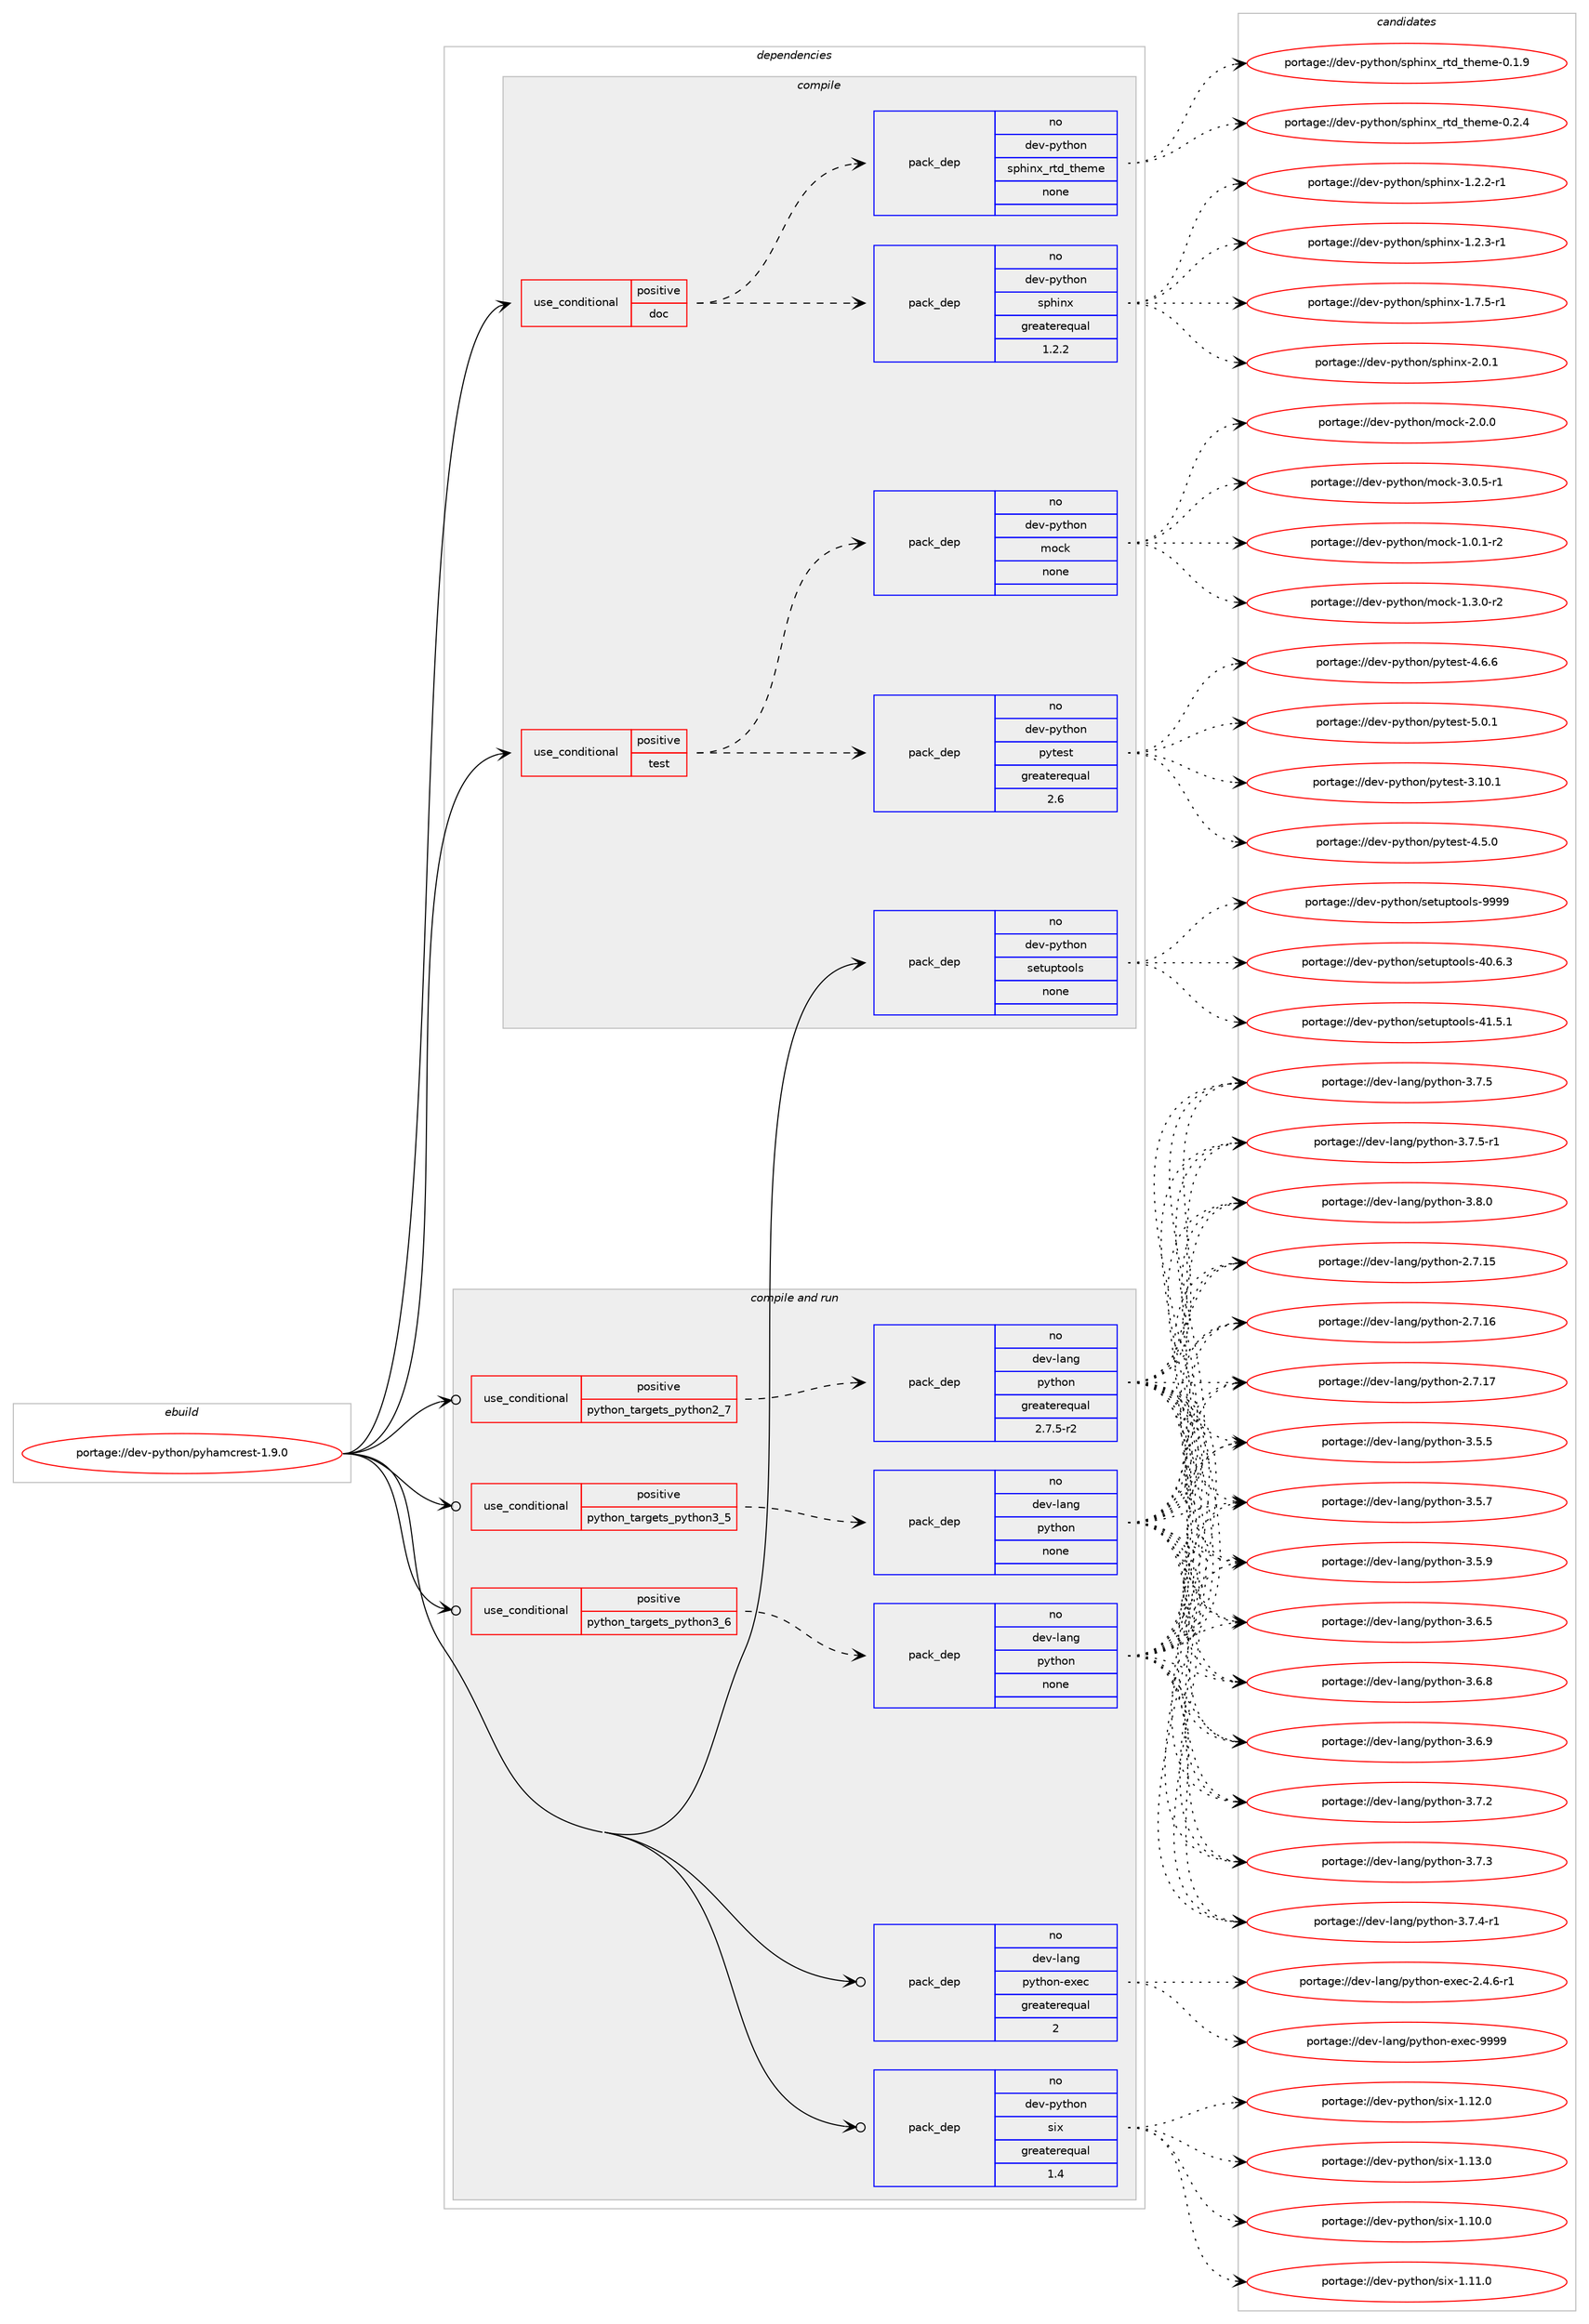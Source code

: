 digraph prolog {

# *************
# Graph options
# *************

newrank=true;
concentrate=true;
compound=true;
graph [rankdir=LR,fontname=Helvetica,fontsize=10,ranksep=1.5];#, ranksep=2.5, nodesep=0.2];
edge  [arrowhead=vee];
node  [fontname=Helvetica,fontsize=10];

# **********
# The ebuild
# **********

subgraph cluster_leftcol {
color=gray;
rank=same;
label=<<i>ebuild</i>>;
id [label="portage://dev-python/pyhamcrest-1.9.0", color=red, width=4, href="../dev-python/pyhamcrest-1.9.0.svg"];
}

# ****************
# The dependencies
# ****************

subgraph cluster_midcol {
color=gray;
label=<<i>dependencies</i>>;
subgraph cluster_compile {
fillcolor="#eeeeee";
style=filled;
label=<<i>compile</i>>;
subgraph cond35350 {
dependency161380 [label=<<TABLE BORDER="0" CELLBORDER="1" CELLSPACING="0" CELLPADDING="4"><TR><TD ROWSPAN="3" CELLPADDING="10">use_conditional</TD></TR><TR><TD>positive</TD></TR><TR><TD>doc</TD></TR></TABLE>>, shape=none, color=red];
subgraph pack122663 {
dependency161381 [label=<<TABLE BORDER="0" CELLBORDER="1" CELLSPACING="0" CELLPADDING="4" WIDTH="220"><TR><TD ROWSPAN="6" CELLPADDING="30">pack_dep</TD></TR><TR><TD WIDTH="110">no</TD></TR><TR><TD>dev-python</TD></TR><TR><TD>sphinx</TD></TR><TR><TD>greaterequal</TD></TR><TR><TD>1.2.2</TD></TR></TABLE>>, shape=none, color=blue];
}
dependency161380:e -> dependency161381:w [weight=20,style="dashed",arrowhead="vee"];
subgraph pack122664 {
dependency161382 [label=<<TABLE BORDER="0" CELLBORDER="1" CELLSPACING="0" CELLPADDING="4" WIDTH="220"><TR><TD ROWSPAN="6" CELLPADDING="30">pack_dep</TD></TR><TR><TD WIDTH="110">no</TD></TR><TR><TD>dev-python</TD></TR><TR><TD>sphinx_rtd_theme</TD></TR><TR><TD>none</TD></TR><TR><TD></TD></TR></TABLE>>, shape=none, color=blue];
}
dependency161380:e -> dependency161382:w [weight=20,style="dashed",arrowhead="vee"];
}
id:e -> dependency161380:w [weight=20,style="solid",arrowhead="vee"];
subgraph cond35351 {
dependency161383 [label=<<TABLE BORDER="0" CELLBORDER="1" CELLSPACING="0" CELLPADDING="4"><TR><TD ROWSPAN="3" CELLPADDING="10">use_conditional</TD></TR><TR><TD>positive</TD></TR><TR><TD>test</TD></TR></TABLE>>, shape=none, color=red];
subgraph pack122665 {
dependency161384 [label=<<TABLE BORDER="0" CELLBORDER="1" CELLSPACING="0" CELLPADDING="4" WIDTH="220"><TR><TD ROWSPAN="6" CELLPADDING="30">pack_dep</TD></TR><TR><TD WIDTH="110">no</TD></TR><TR><TD>dev-python</TD></TR><TR><TD>pytest</TD></TR><TR><TD>greaterequal</TD></TR><TR><TD>2.6</TD></TR></TABLE>>, shape=none, color=blue];
}
dependency161383:e -> dependency161384:w [weight=20,style="dashed",arrowhead="vee"];
subgraph pack122666 {
dependency161385 [label=<<TABLE BORDER="0" CELLBORDER="1" CELLSPACING="0" CELLPADDING="4" WIDTH="220"><TR><TD ROWSPAN="6" CELLPADDING="30">pack_dep</TD></TR><TR><TD WIDTH="110">no</TD></TR><TR><TD>dev-python</TD></TR><TR><TD>mock</TD></TR><TR><TD>none</TD></TR><TR><TD></TD></TR></TABLE>>, shape=none, color=blue];
}
dependency161383:e -> dependency161385:w [weight=20,style="dashed",arrowhead="vee"];
}
id:e -> dependency161383:w [weight=20,style="solid",arrowhead="vee"];
subgraph pack122667 {
dependency161386 [label=<<TABLE BORDER="0" CELLBORDER="1" CELLSPACING="0" CELLPADDING="4" WIDTH="220"><TR><TD ROWSPAN="6" CELLPADDING="30">pack_dep</TD></TR><TR><TD WIDTH="110">no</TD></TR><TR><TD>dev-python</TD></TR><TR><TD>setuptools</TD></TR><TR><TD>none</TD></TR><TR><TD></TD></TR></TABLE>>, shape=none, color=blue];
}
id:e -> dependency161386:w [weight=20,style="solid",arrowhead="vee"];
}
subgraph cluster_compileandrun {
fillcolor="#eeeeee";
style=filled;
label=<<i>compile and run</i>>;
subgraph cond35352 {
dependency161387 [label=<<TABLE BORDER="0" CELLBORDER="1" CELLSPACING="0" CELLPADDING="4"><TR><TD ROWSPAN="3" CELLPADDING="10">use_conditional</TD></TR><TR><TD>positive</TD></TR><TR><TD>python_targets_python2_7</TD></TR></TABLE>>, shape=none, color=red];
subgraph pack122668 {
dependency161388 [label=<<TABLE BORDER="0" CELLBORDER="1" CELLSPACING="0" CELLPADDING="4" WIDTH="220"><TR><TD ROWSPAN="6" CELLPADDING="30">pack_dep</TD></TR><TR><TD WIDTH="110">no</TD></TR><TR><TD>dev-lang</TD></TR><TR><TD>python</TD></TR><TR><TD>greaterequal</TD></TR><TR><TD>2.7.5-r2</TD></TR></TABLE>>, shape=none, color=blue];
}
dependency161387:e -> dependency161388:w [weight=20,style="dashed",arrowhead="vee"];
}
id:e -> dependency161387:w [weight=20,style="solid",arrowhead="odotvee"];
subgraph cond35353 {
dependency161389 [label=<<TABLE BORDER="0" CELLBORDER="1" CELLSPACING="0" CELLPADDING="4"><TR><TD ROWSPAN="3" CELLPADDING="10">use_conditional</TD></TR><TR><TD>positive</TD></TR><TR><TD>python_targets_python3_5</TD></TR></TABLE>>, shape=none, color=red];
subgraph pack122669 {
dependency161390 [label=<<TABLE BORDER="0" CELLBORDER="1" CELLSPACING="0" CELLPADDING="4" WIDTH="220"><TR><TD ROWSPAN="6" CELLPADDING="30">pack_dep</TD></TR><TR><TD WIDTH="110">no</TD></TR><TR><TD>dev-lang</TD></TR><TR><TD>python</TD></TR><TR><TD>none</TD></TR><TR><TD></TD></TR></TABLE>>, shape=none, color=blue];
}
dependency161389:e -> dependency161390:w [weight=20,style="dashed",arrowhead="vee"];
}
id:e -> dependency161389:w [weight=20,style="solid",arrowhead="odotvee"];
subgraph cond35354 {
dependency161391 [label=<<TABLE BORDER="0" CELLBORDER="1" CELLSPACING="0" CELLPADDING="4"><TR><TD ROWSPAN="3" CELLPADDING="10">use_conditional</TD></TR><TR><TD>positive</TD></TR><TR><TD>python_targets_python3_6</TD></TR></TABLE>>, shape=none, color=red];
subgraph pack122670 {
dependency161392 [label=<<TABLE BORDER="0" CELLBORDER="1" CELLSPACING="0" CELLPADDING="4" WIDTH="220"><TR><TD ROWSPAN="6" CELLPADDING="30">pack_dep</TD></TR><TR><TD WIDTH="110">no</TD></TR><TR><TD>dev-lang</TD></TR><TR><TD>python</TD></TR><TR><TD>none</TD></TR><TR><TD></TD></TR></TABLE>>, shape=none, color=blue];
}
dependency161391:e -> dependency161392:w [weight=20,style="dashed",arrowhead="vee"];
}
id:e -> dependency161391:w [weight=20,style="solid",arrowhead="odotvee"];
subgraph pack122671 {
dependency161393 [label=<<TABLE BORDER="0" CELLBORDER="1" CELLSPACING="0" CELLPADDING="4" WIDTH="220"><TR><TD ROWSPAN="6" CELLPADDING="30">pack_dep</TD></TR><TR><TD WIDTH="110">no</TD></TR><TR><TD>dev-lang</TD></TR><TR><TD>python-exec</TD></TR><TR><TD>greaterequal</TD></TR><TR><TD>2</TD></TR></TABLE>>, shape=none, color=blue];
}
id:e -> dependency161393:w [weight=20,style="solid",arrowhead="odotvee"];
subgraph pack122672 {
dependency161394 [label=<<TABLE BORDER="0" CELLBORDER="1" CELLSPACING="0" CELLPADDING="4" WIDTH="220"><TR><TD ROWSPAN="6" CELLPADDING="30">pack_dep</TD></TR><TR><TD WIDTH="110">no</TD></TR><TR><TD>dev-python</TD></TR><TR><TD>six</TD></TR><TR><TD>greaterequal</TD></TR><TR><TD>1.4</TD></TR></TABLE>>, shape=none, color=blue];
}
id:e -> dependency161394:w [weight=20,style="solid",arrowhead="odotvee"];
}
subgraph cluster_run {
fillcolor="#eeeeee";
style=filled;
label=<<i>run</i>>;
}
}

# **************
# The candidates
# **************

subgraph cluster_choices {
rank=same;
color=gray;
label=<<i>candidates</i>>;

subgraph choice122663 {
color=black;
nodesep=1;
choiceportage10010111845112121116104111110471151121041051101204549465046504511449 [label="portage://dev-python/sphinx-1.2.2-r1", color=red, width=4,href="../dev-python/sphinx-1.2.2-r1.svg"];
choiceportage10010111845112121116104111110471151121041051101204549465046514511449 [label="portage://dev-python/sphinx-1.2.3-r1", color=red, width=4,href="../dev-python/sphinx-1.2.3-r1.svg"];
choiceportage10010111845112121116104111110471151121041051101204549465546534511449 [label="portage://dev-python/sphinx-1.7.5-r1", color=red, width=4,href="../dev-python/sphinx-1.7.5-r1.svg"];
choiceportage1001011184511212111610411111047115112104105110120455046484649 [label="portage://dev-python/sphinx-2.0.1", color=red, width=4,href="../dev-python/sphinx-2.0.1.svg"];
dependency161381:e -> choiceportage10010111845112121116104111110471151121041051101204549465046504511449:w [style=dotted,weight="100"];
dependency161381:e -> choiceportage10010111845112121116104111110471151121041051101204549465046514511449:w [style=dotted,weight="100"];
dependency161381:e -> choiceportage10010111845112121116104111110471151121041051101204549465546534511449:w [style=dotted,weight="100"];
dependency161381:e -> choiceportage1001011184511212111610411111047115112104105110120455046484649:w [style=dotted,weight="100"];
}
subgraph choice122664 {
color=black;
nodesep=1;
choiceportage10010111845112121116104111110471151121041051101209511411610095116104101109101454846494657 [label="portage://dev-python/sphinx_rtd_theme-0.1.9", color=red, width=4,href="../dev-python/sphinx_rtd_theme-0.1.9.svg"];
choiceportage10010111845112121116104111110471151121041051101209511411610095116104101109101454846504652 [label="portage://dev-python/sphinx_rtd_theme-0.2.4", color=red, width=4,href="../dev-python/sphinx_rtd_theme-0.2.4.svg"];
dependency161382:e -> choiceportage10010111845112121116104111110471151121041051101209511411610095116104101109101454846494657:w [style=dotted,weight="100"];
dependency161382:e -> choiceportage10010111845112121116104111110471151121041051101209511411610095116104101109101454846504652:w [style=dotted,weight="100"];
}
subgraph choice122665 {
color=black;
nodesep=1;
choiceportage100101118451121211161041111104711212111610111511645514649484649 [label="portage://dev-python/pytest-3.10.1", color=red, width=4,href="../dev-python/pytest-3.10.1.svg"];
choiceportage1001011184511212111610411111047112121116101115116455246534648 [label="portage://dev-python/pytest-4.5.0", color=red, width=4,href="../dev-python/pytest-4.5.0.svg"];
choiceportage1001011184511212111610411111047112121116101115116455246544654 [label="portage://dev-python/pytest-4.6.6", color=red, width=4,href="../dev-python/pytest-4.6.6.svg"];
choiceportage1001011184511212111610411111047112121116101115116455346484649 [label="portage://dev-python/pytest-5.0.1", color=red, width=4,href="../dev-python/pytest-5.0.1.svg"];
dependency161384:e -> choiceportage100101118451121211161041111104711212111610111511645514649484649:w [style=dotted,weight="100"];
dependency161384:e -> choiceportage1001011184511212111610411111047112121116101115116455246534648:w [style=dotted,weight="100"];
dependency161384:e -> choiceportage1001011184511212111610411111047112121116101115116455246544654:w [style=dotted,weight="100"];
dependency161384:e -> choiceportage1001011184511212111610411111047112121116101115116455346484649:w [style=dotted,weight="100"];
}
subgraph choice122666 {
color=black;
nodesep=1;
choiceportage1001011184511212111610411111047109111991074549464846494511450 [label="portage://dev-python/mock-1.0.1-r2", color=red, width=4,href="../dev-python/mock-1.0.1-r2.svg"];
choiceportage1001011184511212111610411111047109111991074549465146484511450 [label="portage://dev-python/mock-1.3.0-r2", color=red, width=4,href="../dev-python/mock-1.3.0-r2.svg"];
choiceportage100101118451121211161041111104710911199107455046484648 [label="portage://dev-python/mock-2.0.0", color=red, width=4,href="../dev-python/mock-2.0.0.svg"];
choiceportage1001011184511212111610411111047109111991074551464846534511449 [label="portage://dev-python/mock-3.0.5-r1", color=red, width=4,href="../dev-python/mock-3.0.5-r1.svg"];
dependency161385:e -> choiceportage1001011184511212111610411111047109111991074549464846494511450:w [style=dotted,weight="100"];
dependency161385:e -> choiceportage1001011184511212111610411111047109111991074549465146484511450:w [style=dotted,weight="100"];
dependency161385:e -> choiceportage100101118451121211161041111104710911199107455046484648:w [style=dotted,weight="100"];
dependency161385:e -> choiceportage1001011184511212111610411111047109111991074551464846534511449:w [style=dotted,weight="100"];
}
subgraph choice122667 {
color=black;
nodesep=1;
choiceportage100101118451121211161041111104711510111611711211611111110811545524846544651 [label="portage://dev-python/setuptools-40.6.3", color=red, width=4,href="../dev-python/setuptools-40.6.3.svg"];
choiceportage100101118451121211161041111104711510111611711211611111110811545524946534649 [label="portage://dev-python/setuptools-41.5.1", color=red, width=4,href="../dev-python/setuptools-41.5.1.svg"];
choiceportage10010111845112121116104111110471151011161171121161111111081154557575757 [label="portage://dev-python/setuptools-9999", color=red, width=4,href="../dev-python/setuptools-9999.svg"];
dependency161386:e -> choiceportage100101118451121211161041111104711510111611711211611111110811545524846544651:w [style=dotted,weight="100"];
dependency161386:e -> choiceportage100101118451121211161041111104711510111611711211611111110811545524946534649:w [style=dotted,weight="100"];
dependency161386:e -> choiceportage10010111845112121116104111110471151011161171121161111111081154557575757:w [style=dotted,weight="100"];
}
subgraph choice122668 {
color=black;
nodesep=1;
choiceportage10010111845108971101034711212111610411111045504655464953 [label="portage://dev-lang/python-2.7.15", color=red, width=4,href="../dev-lang/python-2.7.15.svg"];
choiceportage10010111845108971101034711212111610411111045504655464954 [label="portage://dev-lang/python-2.7.16", color=red, width=4,href="../dev-lang/python-2.7.16.svg"];
choiceportage10010111845108971101034711212111610411111045504655464955 [label="portage://dev-lang/python-2.7.17", color=red, width=4,href="../dev-lang/python-2.7.17.svg"];
choiceportage100101118451089711010347112121116104111110455146534653 [label="portage://dev-lang/python-3.5.5", color=red, width=4,href="../dev-lang/python-3.5.5.svg"];
choiceportage100101118451089711010347112121116104111110455146534655 [label="portage://dev-lang/python-3.5.7", color=red, width=4,href="../dev-lang/python-3.5.7.svg"];
choiceportage100101118451089711010347112121116104111110455146534657 [label="portage://dev-lang/python-3.5.9", color=red, width=4,href="../dev-lang/python-3.5.9.svg"];
choiceportage100101118451089711010347112121116104111110455146544653 [label="portage://dev-lang/python-3.6.5", color=red, width=4,href="../dev-lang/python-3.6.5.svg"];
choiceportage100101118451089711010347112121116104111110455146544656 [label="portage://dev-lang/python-3.6.8", color=red, width=4,href="../dev-lang/python-3.6.8.svg"];
choiceportage100101118451089711010347112121116104111110455146544657 [label="portage://dev-lang/python-3.6.9", color=red, width=4,href="../dev-lang/python-3.6.9.svg"];
choiceportage100101118451089711010347112121116104111110455146554650 [label="portage://dev-lang/python-3.7.2", color=red, width=4,href="../dev-lang/python-3.7.2.svg"];
choiceportage100101118451089711010347112121116104111110455146554651 [label="portage://dev-lang/python-3.7.3", color=red, width=4,href="../dev-lang/python-3.7.3.svg"];
choiceportage1001011184510897110103471121211161041111104551465546524511449 [label="portage://dev-lang/python-3.7.4-r1", color=red, width=4,href="../dev-lang/python-3.7.4-r1.svg"];
choiceportage100101118451089711010347112121116104111110455146554653 [label="portage://dev-lang/python-3.7.5", color=red, width=4,href="../dev-lang/python-3.7.5.svg"];
choiceportage1001011184510897110103471121211161041111104551465546534511449 [label="portage://dev-lang/python-3.7.5-r1", color=red, width=4,href="../dev-lang/python-3.7.5-r1.svg"];
choiceportage100101118451089711010347112121116104111110455146564648 [label="portage://dev-lang/python-3.8.0", color=red, width=4,href="../dev-lang/python-3.8.0.svg"];
dependency161388:e -> choiceportage10010111845108971101034711212111610411111045504655464953:w [style=dotted,weight="100"];
dependency161388:e -> choiceportage10010111845108971101034711212111610411111045504655464954:w [style=dotted,weight="100"];
dependency161388:e -> choiceportage10010111845108971101034711212111610411111045504655464955:w [style=dotted,weight="100"];
dependency161388:e -> choiceportage100101118451089711010347112121116104111110455146534653:w [style=dotted,weight="100"];
dependency161388:e -> choiceportage100101118451089711010347112121116104111110455146534655:w [style=dotted,weight="100"];
dependency161388:e -> choiceportage100101118451089711010347112121116104111110455146534657:w [style=dotted,weight="100"];
dependency161388:e -> choiceportage100101118451089711010347112121116104111110455146544653:w [style=dotted,weight="100"];
dependency161388:e -> choiceportage100101118451089711010347112121116104111110455146544656:w [style=dotted,weight="100"];
dependency161388:e -> choiceportage100101118451089711010347112121116104111110455146544657:w [style=dotted,weight="100"];
dependency161388:e -> choiceportage100101118451089711010347112121116104111110455146554650:w [style=dotted,weight="100"];
dependency161388:e -> choiceportage100101118451089711010347112121116104111110455146554651:w [style=dotted,weight="100"];
dependency161388:e -> choiceportage1001011184510897110103471121211161041111104551465546524511449:w [style=dotted,weight="100"];
dependency161388:e -> choiceportage100101118451089711010347112121116104111110455146554653:w [style=dotted,weight="100"];
dependency161388:e -> choiceportage1001011184510897110103471121211161041111104551465546534511449:w [style=dotted,weight="100"];
dependency161388:e -> choiceportage100101118451089711010347112121116104111110455146564648:w [style=dotted,weight="100"];
}
subgraph choice122669 {
color=black;
nodesep=1;
choiceportage10010111845108971101034711212111610411111045504655464953 [label="portage://dev-lang/python-2.7.15", color=red, width=4,href="../dev-lang/python-2.7.15.svg"];
choiceportage10010111845108971101034711212111610411111045504655464954 [label="portage://dev-lang/python-2.7.16", color=red, width=4,href="../dev-lang/python-2.7.16.svg"];
choiceportage10010111845108971101034711212111610411111045504655464955 [label="portage://dev-lang/python-2.7.17", color=red, width=4,href="../dev-lang/python-2.7.17.svg"];
choiceportage100101118451089711010347112121116104111110455146534653 [label="portage://dev-lang/python-3.5.5", color=red, width=4,href="../dev-lang/python-3.5.5.svg"];
choiceportage100101118451089711010347112121116104111110455146534655 [label="portage://dev-lang/python-3.5.7", color=red, width=4,href="../dev-lang/python-3.5.7.svg"];
choiceportage100101118451089711010347112121116104111110455146534657 [label="portage://dev-lang/python-3.5.9", color=red, width=4,href="../dev-lang/python-3.5.9.svg"];
choiceportage100101118451089711010347112121116104111110455146544653 [label="portage://dev-lang/python-3.6.5", color=red, width=4,href="../dev-lang/python-3.6.5.svg"];
choiceportage100101118451089711010347112121116104111110455146544656 [label="portage://dev-lang/python-3.6.8", color=red, width=4,href="../dev-lang/python-3.6.8.svg"];
choiceportage100101118451089711010347112121116104111110455146544657 [label="portage://dev-lang/python-3.6.9", color=red, width=4,href="../dev-lang/python-3.6.9.svg"];
choiceportage100101118451089711010347112121116104111110455146554650 [label="portage://dev-lang/python-3.7.2", color=red, width=4,href="../dev-lang/python-3.7.2.svg"];
choiceportage100101118451089711010347112121116104111110455146554651 [label="portage://dev-lang/python-3.7.3", color=red, width=4,href="../dev-lang/python-3.7.3.svg"];
choiceportage1001011184510897110103471121211161041111104551465546524511449 [label="portage://dev-lang/python-3.7.4-r1", color=red, width=4,href="../dev-lang/python-3.7.4-r1.svg"];
choiceportage100101118451089711010347112121116104111110455146554653 [label="portage://dev-lang/python-3.7.5", color=red, width=4,href="../dev-lang/python-3.7.5.svg"];
choiceportage1001011184510897110103471121211161041111104551465546534511449 [label="portage://dev-lang/python-3.7.5-r1", color=red, width=4,href="../dev-lang/python-3.7.5-r1.svg"];
choiceportage100101118451089711010347112121116104111110455146564648 [label="portage://dev-lang/python-3.8.0", color=red, width=4,href="../dev-lang/python-3.8.0.svg"];
dependency161390:e -> choiceportage10010111845108971101034711212111610411111045504655464953:w [style=dotted,weight="100"];
dependency161390:e -> choiceportage10010111845108971101034711212111610411111045504655464954:w [style=dotted,weight="100"];
dependency161390:e -> choiceportage10010111845108971101034711212111610411111045504655464955:w [style=dotted,weight="100"];
dependency161390:e -> choiceportage100101118451089711010347112121116104111110455146534653:w [style=dotted,weight="100"];
dependency161390:e -> choiceportage100101118451089711010347112121116104111110455146534655:w [style=dotted,weight="100"];
dependency161390:e -> choiceportage100101118451089711010347112121116104111110455146534657:w [style=dotted,weight="100"];
dependency161390:e -> choiceportage100101118451089711010347112121116104111110455146544653:w [style=dotted,weight="100"];
dependency161390:e -> choiceportage100101118451089711010347112121116104111110455146544656:w [style=dotted,weight="100"];
dependency161390:e -> choiceportage100101118451089711010347112121116104111110455146544657:w [style=dotted,weight="100"];
dependency161390:e -> choiceportage100101118451089711010347112121116104111110455146554650:w [style=dotted,weight="100"];
dependency161390:e -> choiceportage100101118451089711010347112121116104111110455146554651:w [style=dotted,weight="100"];
dependency161390:e -> choiceportage1001011184510897110103471121211161041111104551465546524511449:w [style=dotted,weight="100"];
dependency161390:e -> choiceportage100101118451089711010347112121116104111110455146554653:w [style=dotted,weight="100"];
dependency161390:e -> choiceportage1001011184510897110103471121211161041111104551465546534511449:w [style=dotted,weight="100"];
dependency161390:e -> choiceportage100101118451089711010347112121116104111110455146564648:w [style=dotted,weight="100"];
}
subgraph choice122670 {
color=black;
nodesep=1;
choiceportage10010111845108971101034711212111610411111045504655464953 [label="portage://dev-lang/python-2.7.15", color=red, width=4,href="../dev-lang/python-2.7.15.svg"];
choiceportage10010111845108971101034711212111610411111045504655464954 [label="portage://dev-lang/python-2.7.16", color=red, width=4,href="../dev-lang/python-2.7.16.svg"];
choiceportage10010111845108971101034711212111610411111045504655464955 [label="portage://dev-lang/python-2.7.17", color=red, width=4,href="../dev-lang/python-2.7.17.svg"];
choiceportage100101118451089711010347112121116104111110455146534653 [label="portage://dev-lang/python-3.5.5", color=red, width=4,href="../dev-lang/python-3.5.5.svg"];
choiceportage100101118451089711010347112121116104111110455146534655 [label="portage://dev-lang/python-3.5.7", color=red, width=4,href="../dev-lang/python-3.5.7.svg"];
choiceportage100101118451089711010347112121116104111110455146534657 [label="portage://dev-lang/python-3.5.9", color=red, width=4,href="../dev-lang/python-3.5.9.svg"];
choiceportage100101118451089711010347112121116104111110455146544653 [label="portage://dev-lang/python-3.6.5", color=red, width=4,href="../dev-lang/python-3.6.5.svg"];
choiceportage100101118451089711010347112121116104111110455146544656 [label="portage://dev-lang/python-3.6.8", color=red, width=4,href="../dev-lang/python-3.6.8.svg"];
choiceportage100101118451089711010347112121116104111110455146544657 [label="portage://dev-lang/python-3.6.9", color=red, width=4,href="../dev-lang/python-3.6.9.svg"];
choiceportage100101118451089711010347112121116104111110455146554650 [label="portage://dev-lang/python-3.7.2", color=red, width=4,href="../dev-lang/python-3.7.2.svg"];
choiceportage100101118451089711010347112121116104111110455146554651 [label="portage://dev-lang/python-3.7.3", color=red, width=4,href="../dev-lang/python-3.7.3.svg"];
choiceportage1001011184510897110103471121211161041111104551465546524511449 [label="portage://dev-lang/python-3.7.4-r1", color=red, width=4,href="../dev-lang/python-3.7.4-r1.svg"];
choiceportage100101118451089711010347112121116104111110455146554653 [label="portage://dev-lang/python-3.7.5", color=red, width=4,href="../dev-lang/python-3.7.5.svg"];
choiceportage1001011184510897110103471121211161041111104551465546534511449 [label="portage://dev-lang/python-3.7.5-r1", color=red, width=4,href="../dev-lang/python-3.7.5-r1.svg"];
choiceportage100101118451089711010347112121116104111110455146564648 [label="portage://dev-lang/python-3.8.0", color=red, width=4,href="../dev-lang/python-3.8.0.svg"];
dependency161392:e -> choiceportage10010111845108971101034711212111610411111045504655464953:w [style=dotted,weight="100"];
dependency161392:e -> choiceportage10010111845108971101034711212111610411111045504655464954:w [style=dotted,weight="100"];
dependency161392:e -> choiceportage10010111845108971101034711212111610411111045504655464955:w [style=dotted,weight="100"];
dependency161392:e -> choiceportage100101118451089711010347112121116104111110455146534653:w [style=dotted,weight="100"];
dependency161392:e -> choiceportage100101118451089711010347112121116104111110455146534655:w [style=dotted,weight="100"];
dependency161392:e -> choiceportage100101118451089711010347112121116104111110455146534657:w [style=dotted,weight="100"];
dependency161392:e -> choiceportage100101118451089711010347112121116104111110455146544653:w [style=dotted,weight="100"];
dependency161392:e -> choiceportage100101118451089711010347112121116104111110455146544656:w [style=dotted,weight="100"];
dependency161392:e -> choiceportage100101118451089711010347112121116104111110455146544657:w [style=dotted,weight="100"];
dependency161392:e -> choiceportage100101118451089711010347112121116104111110455146554650:w [style=dotted,weight="100"];
dependency161392:e -> choiceportage100101118451089711010347112121116104111110455146554651:w [style=dotted,weight="100"];
dependency161392:e -> choiceportage1001011184510897110103471121211161041111104551465546524511449:w [style=dotted,weight="100"];
dependency161392:e -> choiceportage100101118451089711010347112121116104111110455146554653:w [style=dotted,weight="100"];
dependency161392:e -> choiceportage1001011184510897110103471121211161041111104551465546534511449:w [style=dotted,weight="100"];
dependency161392:e -> choiceportage100101118451089711010347112121116104111110455146564648:w [style=dotted,weight="100"];
}
subgraph choice122671 {
color=black;
nodesep=1;
choiceportage10010111845108971101034711212111610411111045101120101994550465246544511449 [label="portage://dev-lang/python-exec-2.4.6-r1", color=red, width=4,href="../dev-lang/python-exec-2.4.6-r1.svg"];
choiceportage10010111845108971101034711212111610411111045101120101994557575757 [label="portage://dev-lang/python-exec-9999", color=red, width=4,href="../dev-lang/python-exec-9999.svg"];
dependency161393:e -> choiceportage10010111845108971101034711212111610411111045101120101994550465246544511449:w [style=dotted,weight="100"];
dependency161393:e -> choiceportage10010111845108971101034711212111610411111045101120101994557575757:w [style=dotted,weight="100"];
}
subgraph choice122672 {
color=black;
nodesep=1;
choiceportage100101118451121211161041111104711510512045494649484648 [label="portage://dev-python/six-1.10.0", color=red, width=4,href="../dev-python/six-1.10.0.svg"];
choiceportage100101118451121211161041111104711510512045494649494648 [label="portage://dev-python/six-1.11.0", color=red, width=4,href="../dev-python/six-1.11.0.svg"];
choiceportage100101118451121211161041111104711510512045494649504648 [label="portage://dev-python/six-1.12.0", color=red, width=4,href="../dev-python/six-1.12.0.svg"];
choiceportage100101118451121211161041111104711510512045494649514648 [label="portage://dev-python/six-1.13.0", color=red, width=4,href="../dev-python/six-1.13.0.svg"];
dependency161394:e -> choiceportage100101118451121211161041111104711510512045494649484648:w [style=dotted,weight="100"];
dependency161394:e -> choiceportage100101118451121211161041111104711510512045494649494648:w [style=dotted,weight="100"];
dependency161394:e -> choiceportage100101118451121211161041111104711510512045494649504648:w [style=dotted,weight="100"];
dependency161394:e -> choiceportage100101118451121211161041111104711510512045494649514648:w [style=dotted,weight="100"];
}
}

}
